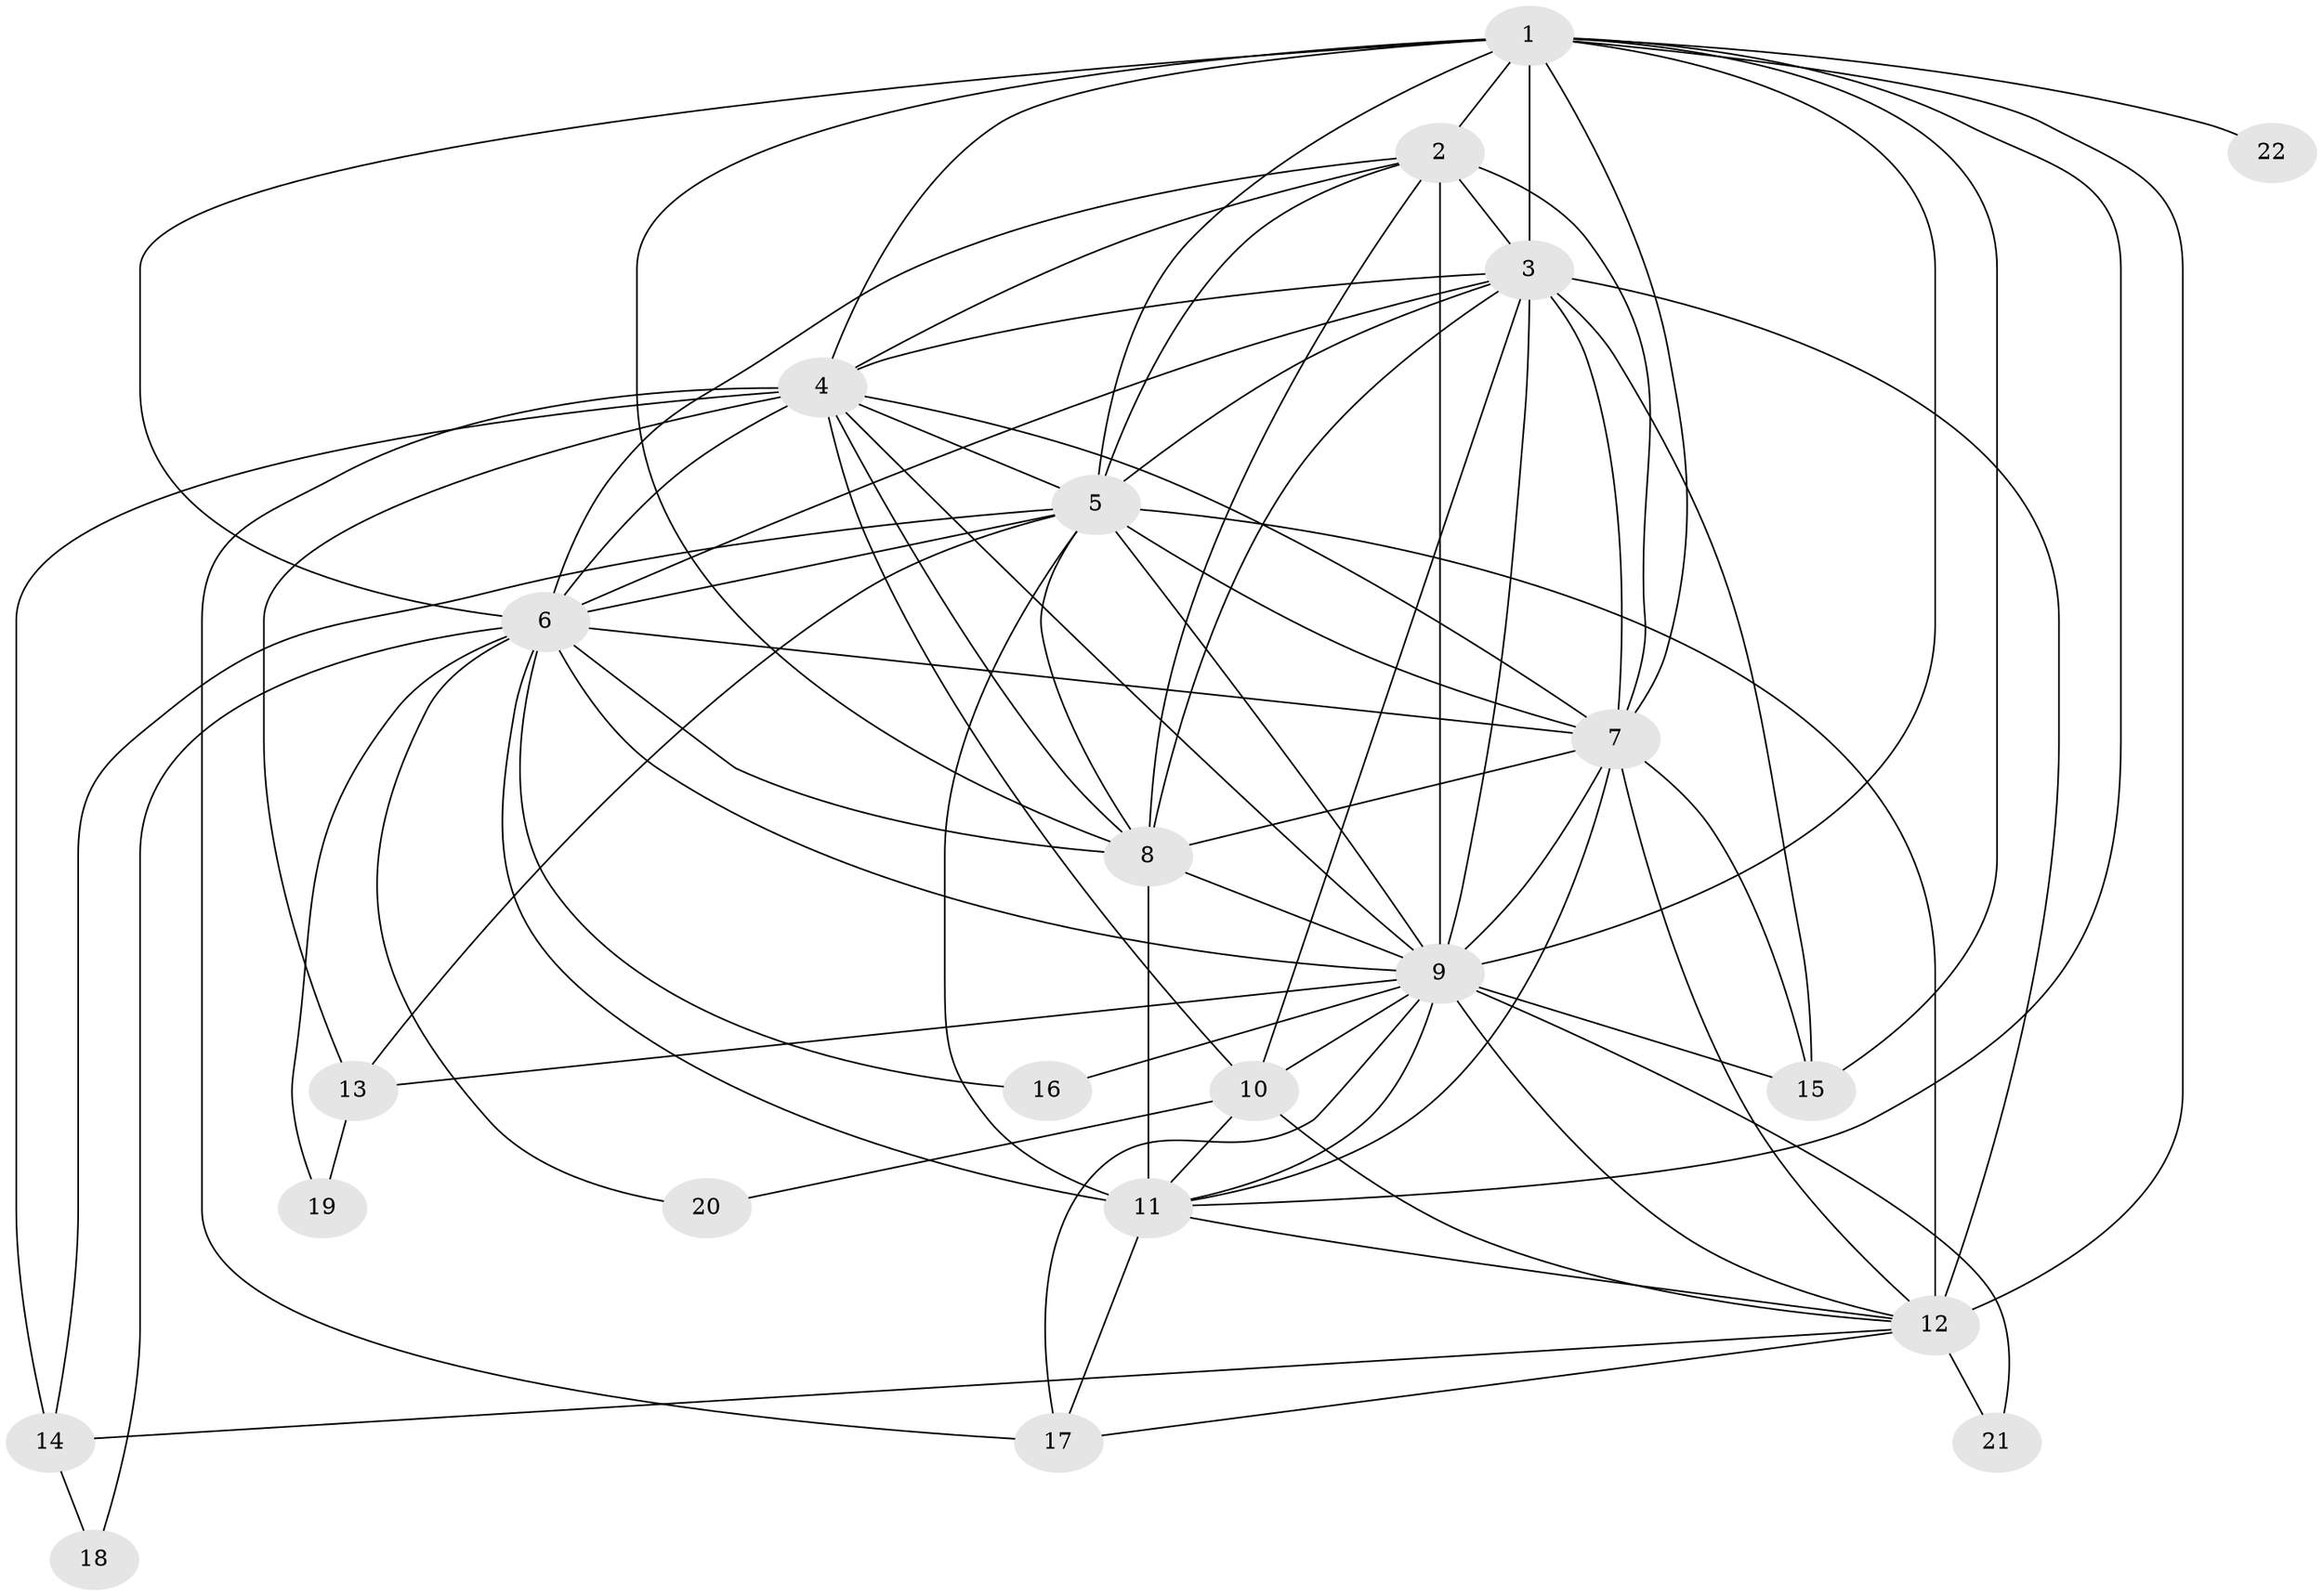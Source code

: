 // original degree distribution, {18: 0.028169014084507043, 29: 0.014084507042253521, 17: 0.014084507042253521, 15: 0.014084507042253521, 23: 0.014084507042253521, 19: 0.014084507042253521, 13: 0.028169014084507043, 22: 0.014084507042253521, 4: 0.08450704225352113, 3: 0.18309859154929578, 2: 0.5915492957746479}
// Generated by graph-tools (version 1.1) at 2025/49/03/04/25 22:49:57]
// undirected, 22 vertices, 78 edges
graph export_dot {
  node [color=gray90,style=filled];
  1;
  2;
  3;
  4;
  5;
  6;
  7;
  8;
  9;
  10;
  11;
  12;
  13;
  14;
  15;
  16;
  17;
  18;
  19;
  20;
  21;
  22;
  1 -- 2 [weight=1.0];
  1 -- 3 [weight=1.0];
  1 -- 4 [weight=2.0];
  1 -- 5 [weight=3.0];
  1 -- 6 [weight=1.0];
  1 -- 7 [weight=1.0];
  1 -- 8 [weight=1.0];
  1 -- 9 [weight=2.0];
  1 -- 11 [weight=1.0];
  1 -- 12 [weight=2.0];
  1 -- 15 [weight=1.0];
  1 -- 22 [weight=1.0];
  2 -- 3 [weight=1.0];
  2 -- 4 [weight=2.0];
  2 -- 5 [weight=3.0];
  2 -- 6 [weight=1.0];
  2 -- 7 [weight=1.0];
  2 -- 8 [weight=1.0];
  2 -- 9 [weight=18.0];
  3 -- 4 [weight=2.0];
  3 -- 5 [weight=3.0];
  3 -- 6 [weight=1.0];
  3 -- 7 [weight=1.0];
  3 -- 8 [weight=1.0];
  3 -- 9 [weight=1.0];
  3 -- 10 [weight=4.0];
  3 -- 12 [weight=1.0];
  3 -- 15 [weight=1.0];
  4 -- 5 [weight=4.0];
  4 -- 6 [weight=2.0];
  4 -- 7 [weight=2.0];
  4 -- 8 [weight=2.0];
  4 -- 9 [weight=1.0];
  4 -- 10 [weight=1.0];
  4 -- 13 [weight=1.0];
  4 -- 14 [weight=3.0];
  4 -- 17 [weight=2.0];
  5 -- 6 [weight=2.0];
  5 -- 7 [weight=3.0];
  5 -- 8 [weight=3.0];
  5 -- 9 [weight=2.0];
  5 -- 11 [weight=1.0];
  5 -- 12 [weight=6.0];
  5 -- 13 [weight=1.0];
  5 -- 14 [weight=1.0];
  6 -- 7 [weight=1.0];
  6 -- 8 [weight=2.0];
  6 -- 9 [weight=3.0];
  6 -- 11 [weight=2.0];
  6 -- 16 [weight=1.0];
  6 -- 18 [weight=1.0];
  6 -- 19 [weight=1.0];
  6 -- 20 [weight=1.0];
  7 -- 8 [weight=1.0];
  7 -- 9 [weight=2.0];
  7 -- 11 [weight=1.0];
  7 -- 12 [weight=2.0];
  7 -- 15 [weight=3.0];
  8 -- 9 [weight=2.0];
  8 -- 11 [weight=9.0];
  9 -- 10 [weight=3.0];
  9 -- 11 [weight=1.0];
  9 -- 12 [weight=2.0];
  9 -- 13 [weight=1.0];
  9 -- 15 [weight=1.0];
  9 -- 16 [weight=1.0];
  9 -- 17 [weight=1.0];
  9 -- 21 [weight=1.0];
  10 -- 11 [weight=1.0];
  10 -- 12 [weight=1.0];
  10 -- 20 [weight=1.0];
  11 -- 12 [weight=1.0];
  11 -- 17 [weight=1.0];
  12 -- 14 [weight=2.0];
  12 -- 17 [weight=1.0];
  12 -- 21 [weight=1.0];
  13 -- 19 [weight=1.0];
  14 -- 18 [weight=1.0];
}
